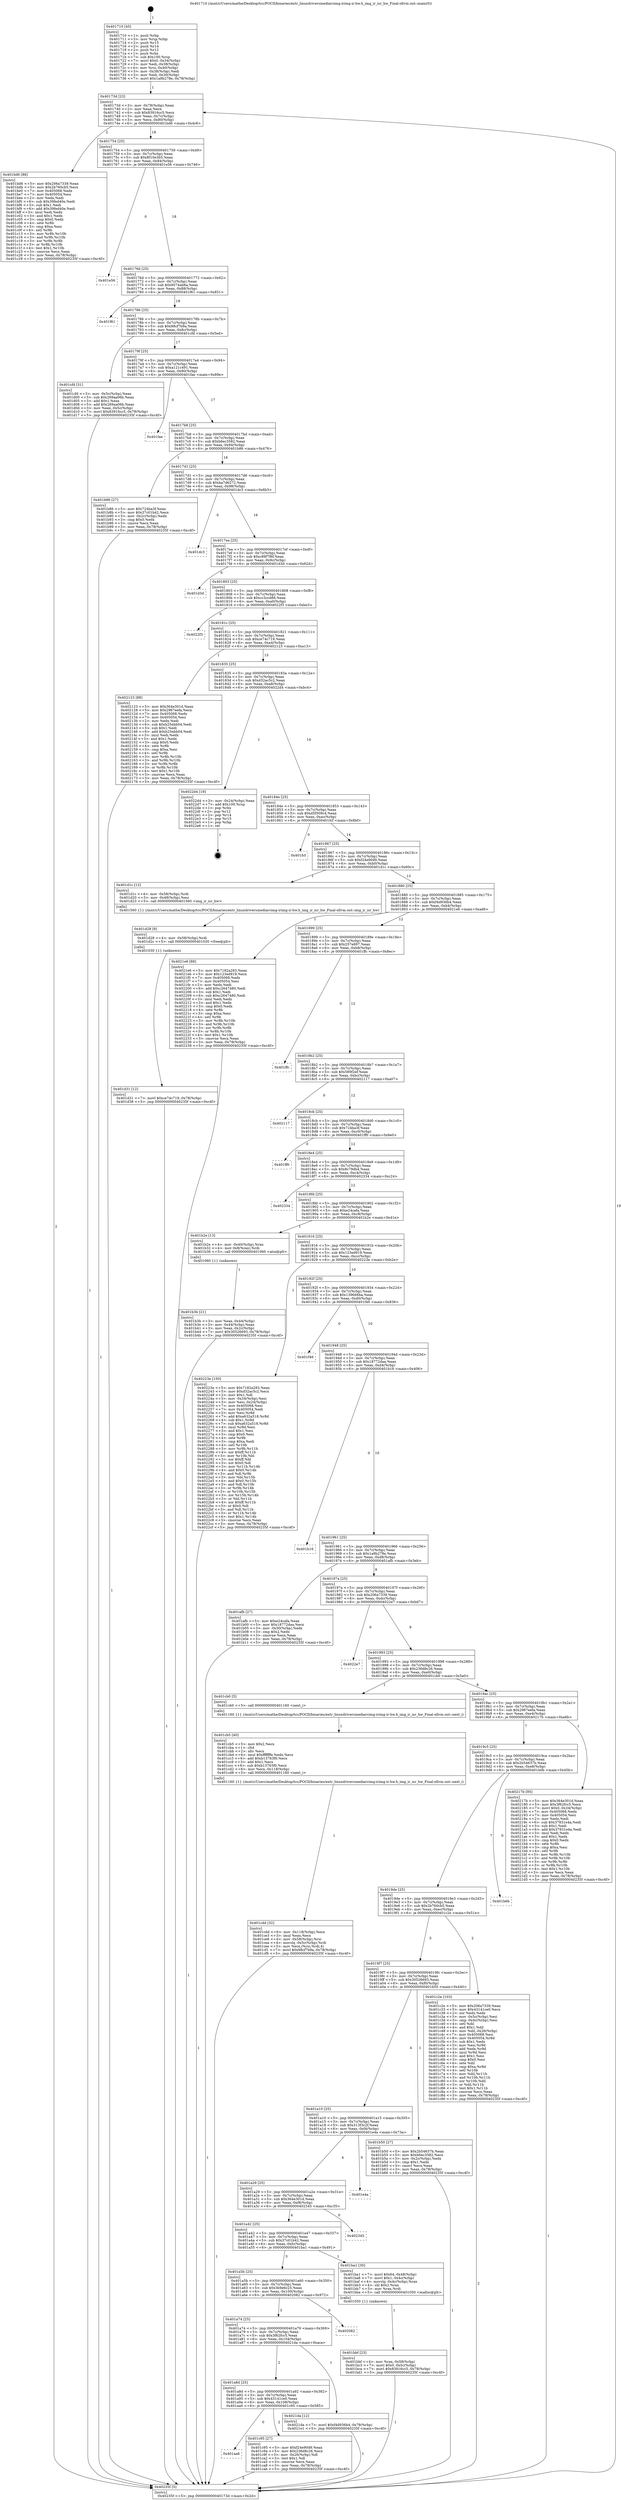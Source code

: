 digraph "0x401710" {
  label = "0x401710 (/mnt/c/Users/mathe/Desktop/tcc/POCII/binaries/extr_linuxdriversmediarcimg-irimg-ir-hw.h_img_ir_isr_hw_Final-ollvm.out::main(0))"
  labelloc = "t"
  node[shape=record]

  Entry [label="",width=0.3,height=0.3,shape=circle,fillcolor=black,style=filled]
  "0x40173d" [label="{
     0x40173d [23]\l
     | [instrs]\l
     &nbsp;&nbsp;0x40173d \<+3\>: mov -0x78(%rbp),%eax\l
     &nbsp;&nbsp;0x401740 \<+2\>: mov %eax,%ecx\l
     &nbsp;&nbsp;0x401742 \<+6\>: sub $0x83916cc5,%ecx\l
     &nbsp;&nbsp;0x401748 \<+3\>: mov %eax,-0x7c(%rbp)\l
     &nbsp;&nbsp;0x40174b \<+3\>: mov %ecx,-0x80(%rbp)\l
     &nbsp;&nbsp;0x40174e \<+6\>: je 0000000000401bd6 \<main+0x4c6\>\l
  }"]
  "0x401bd6" [label="{
     0x401bd6 [88]\l
     | [instrs]\l
     &nbsp;&nbsp;0x401bd6 \<+5\>: mov $0x206a7339,%eax\l
     &nbsp;&nbsp;0x401bdb \<+5\>: mov $0x2b760cb5,%ecx\l
     &nbsp;&nbsp;0x401be0 \<+7\>: mov 0x405068,%edx\l
     &nbsp;&nbsp;0x401be7 \<+7\>: mov 0x405054,%esi\l
     &nbsp;&nbsp;0x401bee \<+2\>: mov %edx,%edi\l
     &nbsp;&nbsp;0x401bf0 \<+6\>: sub $0x39fed40e,%edi\l
     &nbsp;&nbsp;0x401bf6 \<+3\>: sub $0x1,%edi\l
     &nbsp;&nbsp;0x401bf9 \<+6\>: add $0x39fed40e,%edi\l
     &nbsp;&nbsp;0x401bff \<+3\>: imul %edi,%edx\l
     &nbsp;&nbsp;0x401c02 \<+3\>: and $0x1,%edx\l
     &nbsp;&nbsp;0x401c05 \<+3\>: cmp $0x0,%edx\l
     &nbsp;&nbsp;0x401c08 \<+4\>: sete %r8b\l
     &nbsp;&nbsp;0x401c0c \<+3\>: cmp $0xa,%esi\l
     &nbsp;&nbsp;0x401c0f \<+4\>: setl %r9b\l
     &nbsp;&nbsp;0x401c13 \<+3\>: mov %r8b,%r10b\l
     &nbsp;&nbsp;0x401c16 \<+3\>: and %r9b,%r10b\l
     &nbsp;&nbsp;0x401c19 \<+3\>: xor %r9b,%r8b\l
     &nbsp;&nbsp;0x401c1c \<+3\>: or %r8b,%r10b\l
     &nbsp;&nbsp;0x401c1f \<+4\>: test $0x1,%r10b\l
     &nbsp;&nbsp;0x401c23 \<+3\>: cmovne %ecx,%eax\l
     &nbsp;&nbsp;0x401c26 \<+3\>: mov %eax,-0x78(%rbp)\l
     &nbsp;&nbsp;0x401c29 \<+5\>: jmp 000000000040235f \<main+0xc4f\>\l
  }"]
  "0x401754" [label="{
     0x401754 [25]\l
     | [instrs]\l
     &nbsp;&nbsp;0x401754 \<+5\>: jmp 0000000000401759 \<main+0x49\>\l
     &nbsp;&nbsp;0x401759 \<+3\>: mov -0x7c(%rbp),%eax\l
     &nbsp;&nbsp;0x40175c \<+5\>: sub $0x8f10e3b5,%eax\l
     &nbsp;&nbsp;0x401761 \<+6\>: mov %eax,-0x84(%rbp)\l
     &nbsp;&nbsp;0x401767 \<+6\>: je 0000000000401e56 \<main+0x746\>\l
  }"]
  Exit [label="",width=0.3,height=0.3,shape=circle,fillcolor=black,style=filled,peripheries=2]
  "0x401e56" [label="{
     0x401e56\l
  }", style=dashed]
  "0x40176d" [label="{
     0x40176d [25]\l
     | [instrs]\l
     &nbsp;&nbsp;0x40176d \<+5\>: jmp 0000000000401772 \<main+0x62\>\l
     &nbsp;&nbsp;0x401772 \<+3\>: mov -0x7c(%rbp),%eax\l
     &nbsp;&nbsp;0x401775 \<+5\>: sub $0x9574ab6a,%eax\l
     &nbsp;&nbsp;0x40177a \<+6\>: mov %eax,-0x88(%rbp)\l
     &nbsp;&nbsp;0x401780 \<+6\>: je 0000000000401f61 \<main+0x851\>\l
  }"]
  "0x401d31" [label="{
     0x401d31 [12]\l
     | [instrs]\l
     &nbsp;&nbsp;0x401d31 \<+7\>: movl $0xce74c719,-0x78(%rbp)\l
     &nbsp;&nbsp;0x401d38 \<+5\>: jmp 000000000040235f \<main+0xc4f\>\l
  }"]
  "0x401f61" [label="{
     0x401f61\l
  }", style=dashed]
  "0x401786" [label="{
     0x401786 [25]\l
     | [instrs]\l
     &nbsp;&nbsp;0x401786 \<+5\>: jmp 000000000040178b \<main+0x7b\>\l
     &nbsp;&nbsp;0x40178b \<+3\>: mov -0x7c(%rbp),%eax\l
     &nbsp;&nbsp;0x40178e \<+5\>: sub $0x98cf7b9a,%eax\l
     &nbsp;&nbsp;0x401793 \<+6\>: mov %eax,-0x8c(%rbp)\l
     &nbsp;&nbsp;0x401799 \<+6\>: je 0000000000401cfd \<main+0x5ed\>\l
  }"]
  "0x401d28" [label="{
     0x401d28 [9]\l
     | [instrs]\l
     &nbsp;&nbsp;0x401d28 \<+4\>: mov -0x58(%rbp),%rdi\l
     &nbsp;&nbsp;0x401d2c \<+5\>: call 0000000000401030 \<free@plt\>\l
     | [calls]\l
     &nbsp;&nbsp;0x401030 \{1\} (unknown)\l
  }"]
  "0x401cfd" [label="{
     0x401cfd [31]\l
     | [instrs]\l
     &nbsp;&nbsp;0x401cfd \<+3\>: mov -0x5c(%rbp),%eax\l
     &nbsp;&nbsp;0x401d00 \<+5\>: sub $0x269aa06b,%eax\l
     &nbsp;&nbsp;0x401d05 \<+3\>: add $0x1,%eax\l
     &nbsp;&nbsp;0x401d08 \<+5\>: add $0x269aa06b,%eax\l
     &nbsp;&nbsp;0x401d0d \<+3\>: mov %eax,-0x5c(%rbp)\l
     &nbsp;&nbsp;0x401d10 \<+7\>: movl $0x83916cc5,-0x78(%rbp)\l
     &nbsp;&nbsp;0x401d17 \<+5\>: jmp 000000000040235f \<main+0xc4f\>\l
  }"]
  "0x40179f" [label="{
     0x40179f [25]\l
     | [instrs]\l
     &nbsp;&nbsp;0x40179f \<+5\>: jmp 00000000004017a4 \<main+0x94\>\l
     &nbsp;&nbsp;0x4017a4 \<+3\>: mov -0x7c(%rbp),%eax\l
     &nbsp;&nbsp;0x4017a7 \<+5\>: sub $0xa121c491,%eax\l
     &nbsp;&nbsp;0x4017ac \<+6\>: mov %eax,-0x90(%rbp)\l
     &nbsp;&nbsp;0x4017b2 \<+6\>: je 0000000000401fae \<main+0x89e\>\l
  }"]
  "0x401cdd" [label="{
     0x401cdd [32]\l
     | [instrs]\l
     &nbsp;&nbsp;0x401cdd \<+6\>: mov -0x118(%rbp),%ecx\l
     &nbsp;&nbsp;0x401ce3 \<+3\>: imul %eax,%ecx\l
     &nbsp;&nbsp;0x401ce6 \<+4\>: mov -0x58(%rbp),%rsi\l
     &nbsp;&nbsp;0x401cea \<+4\>: movslq -0x5c(%rbp),%rdi\l
     &nbsp;&nbsp;0x401cee \<+3\>: mov %ecx,(%rsi,%rdi,4)\l
     &nbsp;&nbsp;0x401cf1 \<+7\>: movl $0x98cf7b9a,-0x78(%rbp)\l
     &nbsp;&nbsp;0x401cf8 \<+5\>: jmp 000000000040235f \<main+0xc4f\>\l
  }"]
  "0x401fae" [label="{
     0x401fae\l
  }", style=dashed]
  "0x4017b8" [label="{
     0x4017b8 [25]\l
     | [instrs]\l
     &nbsp;&nbsp;0x4017b8 \<+5\>: jmp 00000000004017bd \<main+0xad\>\l
     &nbsp;&nbsp;0x4017bd \<+3\>: mov -0x7c(%rbp),%eax\l
     &nbsp;&nbsp;0x4017c0 \<+5\>: sub $0xb6ec3582,%eax\l
     &nbsp;&nbsp;0x4017c5 \<+6\>: mov %eax,-0x94(%rbp)\l
     &nbsp;&nbsp;0x4017cb \<+6\>: je 0000000000401b86 \<main+0x476\>\l
  }"]
  "0x401cb5" [label="{
     0x401cb5 [40]\l
     | [instrs]\l
     &nbsp;&nbsp;0x401cb5 \<+5\>: mov $0x2,%ecx\l
     &nbsp;&nbsp;0x401cba \<+1\>: cltd\l
     &nbsp;&nbsp;0x401cbb \<+2\>: idiv %ecx\l
     &nbsp;&nbsp;0x401cbd \<+6\>: imul $0xfffffffe,%edx,%ecx\l
     &nbsp;&nbsp;0x401cc3 \<+6\>: add $0xb13763f0,%ecx\l
     &nbsp;&nbsp;0x401cc9 \<+3\>: add $0x1,%ecx\l
     &nbsp;&nbsp;0x401ccc \<+6\>: sub $0xb13763f0,%ecx\l
     &nbsp;&nbsp;0x401cd2 \<+6\>: mov %ecx,-0x118(%rbp)\l
     &nbsp;&nbsp;0x401cd8 \<+5\>: call 0000000000401160 \<next_i\>\l
     | [calls]\l
     &nbsp;&nbsp;0x401160 \{1\} (/mnt/c/Users/mathe/Desktop/tcc/POCII/binaries/extr_linuxdriversmediarcimg-irimg-ir-hw.h_img_ir_isr_hw_Final-ollvm.out::next_i)\l
  }"]
  "0x401b86" [label="{
     0x401b86 [27]\l
     | [instrs]\l
     &nbsp;&nbsp;0x401b86 \<+5\>: mov $0x724ba3f,%eax\l
     &nbsp;&nbsp;0x401b8b \<+5\>: mov $0x37c01b42,%ecx\l
     &nbsp;&nbsp;0x401b90 \<+3\>: mov -0x2c(%rbp),%edx\l
     &nbsp;&nbsp;0x401b93 \<+3\>: cmp $0x0,%edx\l
     &nbsp;&nbsp;0x401b96 \<+3\>: cmove %ecx,%eax\l
     &nbsp;&nbsp;0x401b99 \<+3\>: mov %eax,-0x78(%rbp)\l
     &nbsp;&nbsp;0x401b9c \<+5\>: jmp 000000000040235f \<main+0xc4f\>\l
  }"]
  "0x4017d1" [label="{
     0x4017d1 [25]\l
     | [instrs]\l
     &nbsp;&nbsp;0x4017d1 \<+5\>: jmp 00000000004017d6 \<main+0xc6\>\l
     &nbsp;&nbsp;0x4017d6 \<+3\>: mov -0x7c(%rbp),%eax\l
     &nbsp;&nbsp;0x4017d9 \<+5\>: sub $0xba7d6272,%eax\l
     &nbsp;&nbsp;0x4017de \<+6\>: mov %eax,-0x98(%rbp)\l
     &nbsp;&nbsp;0x4017e4 \<+6\>: je 0000000000401dc3 \<main+0x6b3\>\l
  }"]
  "0x401aa6" [label="{
     0x401aa6\l
  }", style=dashed]
  "0x401dc3" [label="{
     0x401dc3\l
  }", style=dashed]
  "0x4017ea" [label="{
     0x4017ea [25]\l
     | [instrs]\l
     &nbsp;&nbsp;0x4017ea \<+5\>: jmp 00000000004017ef \<main+0xdf\>\l
     &nbsp;&nbsp;0x4017ef \<+3\>: mov -0x7c(%rbp),%eax\l
     &nbsp;&nbsp;0x4017f2 \<+5\>: sub $0xc89f7f6f,%eax\l
     &nbsp;&nbsp;0x4017f7 \<+6\>: mov %eax,-0x9c(%rbp)\l
     &nbsp;&nbsp;0x4017fd \<+6\>: je 0000000000401d3d \<main+0x62d\>\l
  }"]
  "0x401c95" [label="{
     0x401c95 [27]\l
     | [instrs]\l
     &nbsp;&nbsp;0x401c95 \<+5\>: mov $0xf24e90d9,%eax\l
     &nbsp;&nbsp;0x401c9a \<+5\>: mov $0x236d8c26,%ecx\l
     &nbsp;&nbsp;0x401c9f \<+3\>: mov -0x26(%rbp),%dl\l
     &nbsp;&nbsp;0x401ca2 \<+3\>: test $0x1,%dl\l
     &nbsp;&nbsp;0x401ca5 \<+3\>: cmovne %ecx,%eax\l
     &nbsp;&nbsp;0x401ca8 \<+3\>: mov %eax,-0x78(%rbp)\l
     &nbsp;&nbsp;0x401cab \<+5\>: jmp 000000000040235f \<main+0xc4f\>\l
  }"]
  "0x401d3d" [label="{
     0x401d3d\l
  }", style=dashed]
  "0x401803" [label="{
     0x401803 [25]\l
     | [instrs]\l
     &nbsp;&nbsp;0x401803 \<+5\>: jmp 0000000000401808 \<main+0xf8\>\l
     &nbsp;&nbsp;0x401808 \<+3\>: mov -0x7c(%rbp),%eax\l
     &nbsp;&nbsp;0x40180b \<+5\>: sub $0xcc3ccd88,%eax\l
     &nbsp;&nbsp;0x401810 \<+6\>: mov %eax,-0xa0(%rbp)\l
     &nbsp;&nbsp;0x401816 \<+6\>: je 00000000004022f3 \<main+0xbe3\>\l
  }"]
  "0x401a8d" [label="{
     0x401a8d [25]\l
     | [instrs]\l
     &nbsp;&nbsp;0x401a8d \<+5\>: jmp 0000000000401a92 \<main+0x382\>\l
     &nbsp;&nbsp;0x401a92 \<+3\>: mov -0x7c(%rbp),%eax\l
     &nbsp;&nbsp;0x401a95 \<+5\>: sub $0x43141ce0,%eax\l
     &nbsp;&nbsp;0x401a9a \<+6\>: mov %eax,-0x108(%rbp)\l
     &nbsp;&nbsp;0x401aa0 \<+6\>: je 0000000000401c95 \<main+0x585\>\l
  }"]
  "0x4022f3" [label="{
     0x4022f3\l
  }", style=dashed]
  "0x40181c" [label="{
     0x40181c [25]\l
     | [instrs]\l
     &nbsp;&nbsp;0x40181c \<+5\>: jmp 0000000000401821 \<main+0x111\>\l
     &nbsp;&nbsp;0x401821 \<+3\>: mov -0x7c(%rbp),%eax\l
     &nbsp;&nbsp;0x401824 \<+5\>: sub $0xce74c719,%eax\l
     &nbsp;&nbsp;0x401829 \<+6\>: mov %eax,-0xa4(%rbp)\l
     &nbsp;&nbsp;0x40182f \<+6\>: je 0000000000402123 \<main+0xa13\>\l
  }"]
  "0x4021da" [label="{
     0x4021da [12]\l
     | [instrs]\l
     &nbsp;&nbsp;0x4021da \<+7\>: movl $0xf4d936b4,-0x78(%rbp)\l
     &nbsp;&nbsp;0x4021e1 \<+5\>: jmp 000000000040235f \<main+0xc4f\>\l
  }"]
  "0x402123" [label="{
     0x402123 [88]\l
     | [instrs]\l
     &nbsp;&nbsp;0x402123 \<+5\>: mov $0x364e301d,%eax\l
     &nbsp;&nbsp;0x402128 \<+5\>: mov $0x2967eefa,%ecx\l
     &nbsp;&nbsp;0x40212d \<+7\>: mov 0x405068,%edx\l
     &nbsp;&nbsp;0x402134 \<+7\>: mov 0x405054,%esi\l
     &nbsp;&nbsp;0x40213b \<+2\>: mov %edx,%edi\l
     &nbsp;&nbsp;0x40213d \<+6\>: sub $0xb25ebb04,%edi\l
     &nbsp;&nbsp;0x402143 \<+3\>: sub $0x1,%edi\l
     &nbsp;&nbsp;0x402146 \<+6\>: add $0xb25ebb04,%edi\l
     &nbsp;&nbsp;0x40214c \<+3\>: imul %edi,%edx\l
     &nbsp;&nbsp;0x40214f \<+3\>: and $0x1,%edx\l
     &nbsp;&nbsp;0x402152 \<+3\>: cmp $0x0,%edx\l
     &nbsp;&nbsp;0x402155 \<+4\>: sete %r8b\l
     &nbsp;&nbsp;0x402159 \<+3\>: cmp $0xa,%esi\l
     &nbsp;&nbsp;0x40215c \<+4\>: setl %r9b\l
     &nbsp;&nbsp;0x402160 \<+3\>: mov %r8b,%r10b\l
     &nbsp;&nbsp;0x402163 \<+3\>: and %r9b,%r10b\l
     &nbsp;&nbsp;0x402166 \<+3\>: xor %r9b,%r8b\l
     &nbsp;&nbsp;0x402169 \<+3\>: or %r8b,%r10b\l
     &nbsp;&nbsp;0x40216c \<+4\>: test $0x1,%r10b\l
     &nbsp;&nbsp;0x402170 \<+3\>: cmovne %ecx,%eax\l
     &nbsp;&nbsp;0x402173 \<+3\>: mov %eax,-0x78(%rbp)\l
     &nbsp;&nbsp;0x402176 \<+5\>: jmp 000000000040235f \<main+0xc4f\>\l
  }"]
  "0x401835" [label="{
     0x401835 [25]\l
     | [instrs]\l
     &nbsp;&nbsp;0x401835 \<+5\>: jmp 000000000040183a \<main+0x12a\>\l
     &nbsp;&nbsp;0x40183a \<+3\>: mov -0x7c(%rbp),%eax\l
     &nbsp;&nbsp;0x40183d \<+5\>: sub $0xd32ac5c2,%eax\l
     &nbsp;&nbsp;0x401842 \<+6\>: mov %eax,-0xa8(%rbp)\l
     &nbsp;&nbsp;0x401848 \<+6\>: je 00000000004022d4 \<main+0xbc4\>\l
  }"]
  "0x401a74" [label="{
     0x401a74 [25]\l
     | [instrs]\l
     &nbsp;&nbsp;0x401a74 \<+5\>: jmp 0000000000401a79 \<main+0x369\>\l
     &nbsp;&nbsp;0x401a79 \<+3\>: mov -0x7c(%rbp),%eax\l
     &nbsp;&nbsp;0x401a7c \<+5\>: sub $0x3f62fcc5,%eax\l
     &nbsp;&nbsp;0x401a81 \<+6\>: mov %eax,-0x104(%rbp)\l
     &nbsp;&nbsp;0x401a87 \<+6\>: je 00000000004021da \<main+0xaca\>\l
  }"]
  "0x4022d4" [label="{
     0x4022d4 [19]\l
     | [instrs]\l
     &nbsp;&nbsp;0x4022d4 \<+3\>: mov -0x24(%rbp),%eax\l
     &nbsp;&nbsp;0x4022d7 \<+7\>: add $0x100,%rsp\l
     &nbsp;&nbsp;0x4022de \<+1\>: pop %rbx\l
     &nbsp;&nbsp;0x4022df \<+2\>: pop %r12\l
     &nbsp;&nbsp;0x4022e1 \<+2\>: pop %r14\l
     &nbsp;&nbsp;0x4022e3 \<+2\>: pop %r15\l
     &nbsp;&nbsp;0x4022e5 \<+1\>: pop %rbp\l
     &nbsp;&nbsp;0x4022e6 \<+1\>: ret\l
  }"]
  "0x40184e" [label="{
     0x40184e [25]\l
     | [instrs]\l
     &nbsp;&nbsp;0x40184e \<+5\>: jmp 0000000000401853 \<main+0x143\>\l
     &nbsp;&nbsp;0x401853 \<+3\>: mov -0x7c(%rbp),%eax\l
     &nbsp;&nbsp;0x401856 \<+5\>: sub $0xd5f309c4,%eax\l
     &nbsp;&nbsp;0x40185b \<+6\>: mov %eax,-0xac(%rbp)\l
     &nbsp;&nbsp;0x401861 \<+6\>: je 0000000000401fcf \<main+0x8bf\>\l
  }"]
  "0x402082" [label="{
     0x402082\l
  }", style=dashed]
  "0x401fcf" [label="{
     0x401fcf\l
  }", style=dashed]
  "0x401867" [label="{
     0x401867 [25]\l
     | [instrs]\l
     &nbsp;&nbsp;0x401867 \<+5\>: jmp 000000000040186c \<main+0x15c\>\l
     &nbsp;&nbsp;0x40186c \<+3\>: mov -0x7c(%rbp),%eax\l
     &nbsp;&nbsp;0x40186f \<+5\>: sub $0xf24e90d9,%eax\l
     &nbsp;&nbsp;0x401874 \<+6\>: mov %eax,-0xb0(%rbp)\l
     &nbsp;&nbsp;0x40187a \<+6\>: je 0000000000401d1c \<main+0x60c\>\l
  }"]
  "0x401bbf" [label="{
     0x401bbf [23]\l
     | [instrs]\l
     &nbsp;&nbsp;0x401bbf \<+4\>: mov %rax,-0x58(%rbp)\l
     &nbsp;&nbsp;0x401bc3 \<+7\>: movl $0x0,-0x5c(%rbp)\l
     &nbsp;&nbsp;0x401bca \<+7\>: movl $0x83916cc5,-0x78(%rbp)\l
     &nbsp;&nbsp;0x401bd1 \<+5\>: jmp 000000000040235f \<main+0xc4f\>\l
  }"]
  "0x401d1c" [label="{
     0x401d1c [12]\l
     | [instrs]\l
     &nbsp;&nbsp;0x401d1c \<+4\>: mov -0x58(%rbp),%rdi\l
     &nbsp;&nbsp;0x401d20 \<+3\>: mov -0x48(%rbp),%esi\l
     &nbsp;&nbsp;0x401d23 \<+5\>: call 0000000000401560 \<img_ir_isr_hw\>\l
     | [calls]\l
     &nbsp;&nbsp;0x401560 \{1\} (/mnt/c/Users/mathe/Desktop/tcc/POCII/binaries/extr_linuxdriversmediarcimg-irimg-ir-hw.h_img_ir_isr_hw_Final-ollvm.out::img_ir_isr_hw)\l
  }"]
  "0x401880" [label="{
     0x401880 [25]\l
     | [instrs]\l
     &nbsp;&nbsp;0x401880 \<+5\>: jmp 0000000000401885 \<main+0x175\>\l
     &nbsp;&nbsp;0x401885 \<+3\>: mov -0x7c(%rbp),%eax\l
     &nbsp;&nbsp;0x401888 \<+5\>: sub $0xf4d936b4,%eax\l
     &nbsp;&nbsp;0x40188d \<+6\>: mov %eax,-0xb4(%rbp)\l
     &nbsp;&nbsp;0x401893 \<+6\>: je 00000000004021e6 \<main+0xad6\>\l
  }"]
  "0x401a5b" [label="{
     0x401a5b [25]\l
     | [instrs]\l
     &nbsp;&nbsp;0x401a5b \<+5\>: jmp 0000000000401a60 \<main+0x350\>\l
     &nbsp;&nbsp;0x401a60 \<+3\>: mov -0x7c(%rbp),%eax\l
     &nbsp;&nbsp;0x401a63 \<+5\>: sub $0x3b9e6c25,%eax\l
     &nbsp;&nbsp;0x401a68 \<+6\>: mov %eax,-0x100(%rbp)\l
     &nbsp;&nbsp;0x401a6e \<+6\>: je 0000000000402082 \<main+0x972\>\l
  }"]
  "0x4021e6" [label="{
     0x4021e6 [88]\l
     | [instrs]\l
     &nbsp;&nbsp;0x4021e6 \<+5\>: mov $0x7182a283,%eax\l
     &nbsp;&nbsp;0x4021eb \<+5\>: mov $0x123ed919,%ecx\l
     &nbsp;&nbsp;0x4021f0 \<+7\>: mov 0x405068,%edx\l
     &nbsp;&nbsp;0x4021f7 \<+7\>: mov 0x405054,%esi\l
     &nbsp;&nbsp;0x4021fe \<+2\>: mov %edx,%edi\l
     &nbsp;&nbsp;0x402200 \<+6\>: add $0xc2647480,%edi\l
     &nbsp;&nbsp;0x402206 \<+3\>: sub $0x1,%edi\l
     &nbsp;&nbsp;0x402209 \<+6\>: sub $0xc2647480,%edi\l
     &nbsp;&nbsp;0x40220f \<+3\>: imul %edi,%edx\l
     &nbsp;&nbsp;0x402212 \<+3\>: and $0x1,%edx\l
     &nbsp;&nbsp;0x402215 \<+3\>: cmp $0x0,%edx\l
     &nbsp;&nbsp;0x402218 \<+4\>: sete %r8b\l
     &nbsp;&nbsp;0x40221c \<+3\>: cmp $0xa,%esi\l
     &nbsp;&nbsp;0x40221f \<+4\>: setl %r9b\l
     &nbsp;&nbsp;0x402223 \<+3\>: mov %r8b,%r10b\l
     &nbsp;&nbsp;0x402226 \<+3\>: and %r9b,%r10b\l
     &nbsp;&nbsp;0x402229 \<+3\>: xor %r9b,%r8b\l
     &nbsp;&nbsp;0x40222c \<+3\>: or %r8b,%r10b\l
     &nbsp;&nbsp;0x40222f \<+4\>: test $0x1,%r10b\l
     &nbsp;&nbsp;0x402233 \<+3\>: cmovne %ecx,%eax\l
     &nbsp;&nbsp;0x402236 \<+3\>: mov %eax,-0x78(%rbp)\l
     &nbsp;&nbsp;0x402239 \<+5\>: jmp 000000000040235f \<main+0xc4f\>\l
  }"]
  "0x401899" [label="{
     0x401899 [25]\l
     | [instrs]\l
     &nbsp;&nbsp;0x401899 \<+5\>: jmp 000000000040189e \<main+0x18e\>\l
     &nbsp;&nbsp;0x40189e \<+3\>: mov -0x7c(%rbp),%eax\l
     &nbsp;&nbsp;0x4018a1 \<+5\>: sub $0x257e897,%eax\l
     &nbsp;&nbsp;0x4018a6 \<+6\>: mov %eax,-0xb8(%rbp)\l
     &nbsp;&nbsp;0x4018ac \<+6\>: je 0000000000401ffc \<main+0x8ec\>\l
  }"]
  "0x401ba1" [label="{
     0x401ba1 [30]\l
     | [instrs]\l
     &nbsp;&nbsp;0x401ba1 \<+7\>: movl $0x64,-0x48(%rbp)\l
     &nbsp;&nbsp;0x401ba8 \<+7\>: movl $0x1,-0x4c(%rbp)\l
     &nbsp;&nbsp;0x401baf \<+4\>: movslq -0x4c(%rbp),%rax\l
     &nbsp;&nbsp;0x401bb3 \<+4\>: shl $0x2,%rax\l
     &nbsp;&nbsp;0x401bb7 \<+3\>: mov %rax,%rdi\l
     &nbsp;&nbsp;0x401bba \<+5\>: call 0000000000401050 \<malloc@plt\>\l
     | [calls]\l
     &nbsp;&nbsp;0x401050 \{1\} (unknown)\l
  }"]
  "0x401ffc" [label="{
     0x401ffc\l
  }", style=dashed]
  "0x4018b2" [label="{
     0x4018b2 [25]\l
     | [instrs]\l
     &nbsp;&nbsp;0x4018b2 \<+5\>: jmp 00000000004018b7 \<main+0x1a7\>\l
     &nbsp;&nbsp;0x4018b7 \<+3\>: mov -0x7c(%rbp),%eax\l
     &nbsp;&nbsp;0x4018ba \<+5\>: sub $0x589f2ef,%eax\l
     &nbsp;&nbsp;0x4018bf \<+6\>: mov %eax,-0xbc(%rbp)\l
     &nbsp;&nbsp;0x4018c5 \<+6\>: je 0000000000402117 \<main+0xa07\>\l
  }"]
  "0x401a42" [label="{
     0x401a42 [25]\l
     | [instrs]\l
     &nbsp;&nbsp;0x401a42 \<+5\>: jmp 0000000000401a47 \<main+0x337\>\l
     &nbsp;&nbsp;0x401a47 \<+3\>: mov -0x7c(%rbp),%eax\l
     &nbsp;&nbsp;0x401a4a \<+5\>: sub $0x37c01b42,%eax\l
     &nbsp;&nbsp;0x401a4f \<+6\>: mov %eax,-0xfc(%rbp)\l
     &nbsp;&nbsp;0x401a55 \<+6\>: je 0000000000401ba1 \<main+0x491\>\l
  }"]
  "0x402117" [label="{
     0x402117\l
  }", style=dashed]
  "0x4018cb" [label="{
     0x4018cb [25]\l
     | [instrs]\l
     &nbsp;&nbsp;0x4018cb \<+5\>: jmp 00000000004018d0 \<main+0x1c0\>\l
     &nbsp;&nbsp;0x4018d0 \<+3\>: mov -0x7c(%rbp),%eax\l
     &nbsp;&nbsp;0x4018d3 \<+5\>: sub $0x724ba3f,%eax\l
     &nbsp;&nbsp;0x4018d8 \<+6\>: mov %eax,-0xc0(%rbp)\l
     &nbsp;&nbsp;0x4018de \<+6\>: je 0000000000401ff0 \<main+0x8e0\>\l
  }"]
  "0x402345" [label="{
     0x402345\l
  }", style=dashed]
  "0x401ff0" [label="{
     0x401ff0\l
  }", style=dashed]
  "0x4018e4" [label="{
     0x4018e4 [25]\l
     | [instrs]\l
     &nbsp;&nbsp;0x4018e4 \<+5\>: jmp 00000000004018e9 \<main+0x1d9\>\l
     &nbsp;&nbsp;0x4018e9 \<+3\>: mov -0x7c(%rbp),%eax\l
     &nbsp;&nbsp;0x4018ec \<+5\>: sub $0x8c79db4,%eax\l
     &nbsp;&nbsp;0x4018f1 \<+6\>: mov %eax,-0xc4(%rbp)\l
     &nbsp;&nbsp;0x4018f7 \<+6\>: je 0000000000402334 \<main+0xc24\>\l
  }"]
  "0x401a29" [label="{
     0x401a29 [25]\l
     | [instrs]\l
     &nbsp;&nbsp;0x401a29 \<+5\>: jmp 0000000000401a2e \<main+0x31e\>\l
     &nbsp;&nbsp;0x401a2e \<+3\>: mov -0x7c(%rbp),%eax\l
     &nbsp;&nbsp;0x401a31 \<+5\>: sub $0x364e301d,%eax\l
     &nbsp;&nbsp;0x401a36 \<+6\>: mov %eax,-0xf8(%rbp)\l
     &nbsp;&nbsp;0x401a3c \<+6\>: je 0000000000402345 \<main+0xc35\>\l
  }"]
  "0x402334" [label="{
     0x402334\l
  }", style=dashed]
  "0x4018fd" [label="{
     0x4018fd [25]\l
     | [instrs]\l
     &nbsp;&nbsp;0x4018fd \<+5\>: jmp 0000000000401902 \<main+0x1f2\>\l
     &nbsp;&nbsp;0x401902 \<+3\>: mov -0x7c(%rbp),%eax\l
     &nbsp;&nbsp;0x401905 \<+5\>: sub $0xe24cafa,%eax\l
     &nbsp;&nbsp;0x40190a \<+6\>: mov %eax,-0xc8(%rbp)\l
     &nbsp;&nbsp;0x401910 \<+6\>: je 0000000000401b2e \<main+0x41e\>\l
  }"]
  "0x401e4a" [label="{
     0x401e4a\l
  }", style=dashed]
  "0x401b2e" [label="{
     0x401b2e [13]\l
     | [instrs]\l
     &nbsp;&nbsp;0x401b2e \<+4\>: mov -0x40(%rbp),%rax\l
     &nbsp;&nbsp;0x401b32 \<+4\>: mov 0x8(%rax),%rdi\l
     &nbsp;&nbsp;0x401b36 \<+5\>: call 0000000000401060 \<atoi@plt\>\l
     | [calls]\l
     &nbsp;&nbsp;0x401060 \{1\} (unknown)\l
  }"]
  "0x401916" [label="{
     0x401916 [25]\l
     | [instrs]\l
     &nbsp;&nbsp;0x401916 \<+5\>: jmp 000000000040191b \<main+0x20b\>\l
     &nbsp;&nbsp;0x40191b \<+3\>: mov -0x7c(%rbp),%eax\l
     &nbsp;&nbsp;0x40191e \<+5\>: sub $0x123ed919,%eax\l
     &nbsp;&nbsp;0x401923 \<+6\>: mov %eax,-0xcc(%rbp)\l
     &nbsp;&nbsp;0x401929 \<+6\>: je 000000000040223e \<main+0xb2e\>\l
  }"]
  "0x401a10" [label="{
     0x401a10 [25]\l
     | [instrs]\l
     &nbsp;&nbsp;0x401a10 \<+5\>: jmp 0000000000401a15 \<main+0x305\>\l
     &nbsp;&nbsp;0x401a15 \<+3\>: mov -0x7c(%rbp),%eax\l
     &nbsp;&nbsp;0x401a18 \<+5\>: sub $0x313f3c2f,%eax\l
     &nbsp;&nbsp;0x401a1d \<+6\>: mov %eax,-0xf4(%rbp)\l
     &nbsp;&nbsp;0x401a23 \<+6\>: je 0000000000401e4a \<main+0x73a\>\l
  }"]
  "0x40223e" [label="{
     0x40223e [150]\l
     | [instrs]\l
     &nbsp;&nbsp;0x40223e \<+5\>: mov $0x7182a283,%eax\l
     &nbsp;&nbsp;0x402243 \<+5\>: mov $0xd32ac5c2,%ecx\l
     &nbsp;&nbsp;0x402248 \<+2\>: mov $0x1,%dl\l
     &nbsp;&nbsp;0x40224a \<+3\>: mov -0x34(%rbp),%esi\l
     &nbsp;&nbsp;0x40224d \<+3\>: mov %esi,-0x24(%rbp)\l
     &nbsp;&nbsp;0x402250 \<+7\>: mov 0x405068,%esi\l
     &nbsp;&nbsp;0x402257 \<+7\>: mov 0x405054,%edi\l
     &nbsp;&nbsp;0x40225e \<+3\>: mov %esi,%r8d\l
     &nbsp;&nbsp;0x402261 \<+7\>: add $0xa632a518,%r8d\l
     &nbsp;&nbsp;0x402268 \<+4\>: sub $0x1,%r8d\l
     &nbsp;&nbsp;0x40226c \<+7\>: sub $0xa632a518,%r8d\l
     &nbsp;&nbsp;0x402273 \<+4\>: imul %r8d,%esi\l
     &nbsp;&nbsp;0x402277 \<+3\>: and $0x1,%esi\l
     &nbsp;&nbsp;0x40227a \<+3\>: cmp $0x0,%esi\l
     &nbsp;&nbsp;0x40227d \<+4\>: sete %r9b\l
     &nbsp;&nbsp;0x402281 \<+3\>: cmp $0xa,%edi\l
     &nbsp;&nbsp;0x402284 \<+4\>: setl %r10b\l
     &nbsp;&nbsp;0x402288 \<+3\>: mov %r9b,%r11b\l
     &nbsp;&nbsp;0x40228b \<+4\>: xor $0xff,%r11b\l
     &nbsp;&nbsp;0x40228f \<+3\>: mov %r10b,%bl\l
     &nbsp;&nbsp;0x402292 \<+3\>: xor $0xff,%bl\l
     &nbsp;&nbsp;0x402295 \<+3\>: xor $0x0,%dl\l
     &nbsp;&nbsp;0x402298 \<+3\>: mov %r11b,%r14b\l
     &nbsp;&nbsp;0x40229b \<+4\>: and $0x0,%r14b\l
     &nbsp;&nbsp;0x40229f \<+3\>: and %dl,%r9b\l
     &nbsp;&nbsp;0x4022a2 \<+3\>: mov %bl,%r15b\l
     &nbsp;&nbsp;0x4022a5 \<+4\>: and $0x0,%r15b\l
     &nbsp;&nbsp;0x4022a9 \<+3\>: and %dl,%r10b\l
     &nbsp;&nbsp;0x4022ac \<+3\>: or %r9b,%r14b\l
     &nbsp;&nbsp;0x4022af \<+3\>: or %r10b,%r15b\l
     &nbsp;&nbsp;0x4022b2 \<+3\>: xor %r15b,%r14b\l
     &nbsp;&nbsp;0x4022b5 \<+3\>: or %bl,%r11b\l
     &nbsp;&nbsp;0x4022b8 \<+4\>: xor $0xff,%r11b\l
     &nbsp;&nbsp;0x4022bc \<+3\>: or $0x0,%dl\l
     &nbsp;&nbsp;0x4022bf \<+3\>: and %dl,%r11b\l
     &nbsp;&nbsp;0x4022c2 \<+3\>: or %r11b,%r14b\l
     &nbsp;&nbsp;0x4022c5 \<+4\>: test $0x1,%r14b\l
     &nbsp;&nbsp;0x4022c9 \<+3\>: cmovne %ecx,%eax\l
     &nbsp;&nbsp;0x4022cc \<+3\>: mov %eax,-0x78(%rbp)\l
     &nbsp;&nbsp;0x4022cf \<+5\>: jmp 000000000040235f \<main+0xc4f\>\l
  }"]
  "0x40192f" [label="{
     0x40192f [25]\l
     | [instrs]\l
     &nbsp;&nbsp;0x40192f \<+5\>: jmp 0000000000401934 \<main+0x224\>\l
     &nbsp;&nbsp;0x401934 \<+3\>: mov -0x7c(%rbp),%eax\l
     &nbsp;&nbsp;0x401937 \<+5\>: sub $0x139666ba,%eax\l
     &nbsp;&nbsp;0x40193c \<+6\>: mov %eax,-0xd0(%rbp)\l
     &nbsp;&nbsp;0x401942 \<+6\>: je 0000000000401f46 \<main+0x836\>\l
  }"]
  "0x401b50" [label="{
     0x401b50 [27]\l
     | [instrs]\l
     &nbsp;&nbsp;0x401b50 \<+5\>: mov $0x2b54637b,%eax\l
     &nbsp;&nbsp;0x401b55 \<+5\>: mov $0xb6ec3582,%ecx\l
     &nbsp;&nbsp;0x401b5a \<+3\>: mov -0x2c(%rbp),%edx\l
     &nbsp;&nbsp;0x401b5d \<+3\>: cmp $0x1,%edx\l
     &nbsp;&nbsp;0x401b60 \<+3\>: cmovl %ecx,%eax\l
     &nbsp;&nbsp;0x401b63 \<+3\>: mov %eax,-0x78(%rbp)\l
     &nbsp;&nbsp;0x401b66 \<+5\>: jmp 000000000040235f \<main+0xc4f\>\l
  }"]
  "0x401f46" [label="{
     0x401f46\l
  }", style=dashed]
  "0x401948" [label="{
     0x401948 [25]\l
     | [instrs]\l
     &nbsp;&nbsp;0x401948 \<+5\>: jmp 000000000040194d \<main+0x23d\>\l
     &nbsp;&nbsp;0x40194d \<+3\>: mov -0x7c(%rbp),%eax\l
     &nbsp;&nbsp;0x401950 \<+5\>: sub $0x18772daa,%eax\l
     &nbsp;&nbsp;0x401955 \<+6\>: mov %eax,-0xd4(%rbp)\l
     &nbsp;&nbsp;0x40195b \<+6\>: je 0000000000401b16 \<main+0x406\>\l
  }"]
  "0x4019f7" [label="{
     0x4019f7 [25]\l
     | [instrs]\l
     &nbsp;&nbsp;0x4019f7 \<+5\>: jmp 00000000004019fc \<main+0x2ec\>\l
     &nbsp;&nbsp;0x4019fc \<+3\>: mov -0x7c(%rbp),%eax\l
     &nbsp;&nbsp;0x4019ff \<+5\>: sub $0x30526693,%eax\l
     &nbsp;&nbsp;0x401a04 \<+6\>: mov %eax,-0xf0(%rbp)\l
     &nbsp;&nbsp;0x401a0a \<+6\>: je 0000000000401b50 \<main+0x440\>\l
  }"]
  "0x401b16" [label="{
     0x401b16\l
  }", style=dashed]
  "0x401961" [label="{
     0x401961 [25]\l
     | [instrs]\l
     &nbsp;&nbsp;0x401961 \<+5\>: jmp 0000000000401966 \<main+0x256\>\l
     &nbsp;&nbsp;0x401966 \<+3\>: mov -0x7c(%rbp),%eax\l
     &nbsp;&nbsp;0x401969 \<+5\>: sub $0x1a9b278e,%eax\l
     &nbsp;&nbsp;0x40196e \<+6\>: mov %eax,-0xd8(%rbp)\l
     &nbsp;&nbsp;0x401974 \<+6\>: je 0000000000401afb \<main+0x3eb\>\l
  }"]
  "0x401c2e" [label="{
     0x401c2e [103]\l
     | [instrs]\l
     &nbsp;&nbsp;0x401c2e \<+5\>: mov $0x206a7339,%eax\l
     &nbsp;&nbsp;0x401c33 \<+5\>: mov $0x43141ce0,%ecx\l
     &nbsp;&nbsp;0x401c38 \<+2\>: xor %edx,%edx\l
     &nbsp;&nbsp;0x401c3a \<+3\>: mov -0x5c(%rbp),%esi\l
     &nbsp;&nbsp;0x401c3d \<+3\>: cmp -0x4c(%rbp),%esi\l
     &nbsp;&nbsp;0x401c40 \<+4\>: setl %dil\l
     &nbsp;&nbsp;0x401c44 \<+4\>: and $0x1,%dil\l
     &nbsp;&nbsp;0x401c48 \<+4\>: mov %dil,-0x26(%rbp)\l
     &nbsp;&nbsp;0x401c4c \<+7\>: mov 0x405068,%esi\l
     &nbsp;&nbsp;0x401c53 \<+8\>: mov 0x405054,%r8d\l
     &nbsp;&nbsp;0x401c5b \<+3\>: sub $0x1,%edx\l
     &nbsp;&nbsp;0x401c5e \<+3\>: mov %esi,%r9d\l
     &nbsp;&nbsp;0x401c61 \<+3\>: add %edx,%r9d\l
     &nbsp;&nbsp;0x401c64 \<+4\>: imul %r9d,%esi\l
     &nbsp;&nbsp;0x401c68 \<+3\>: and $0x1,%esi\l
     &nbsp;&nbsp;0x401c6b \<+3\>: cmp $0x0,%esi\l
     &nbsp;&nbsp;0x401c6e \<+4\>: sete %dil\l
     &nbsp;&nbsp;0x401c72 \<+4\>: cmp $0xa,%r8d\l
     &nbsp;&nbsp;0x401c76 \<+4\>: setl %r10b\l
     &nbsp;&nbsp;0x401c7a \<+3\>: mov %dil,%r11b\l
     &nbsp;&nbsp;0x401c7d \<+3\>: and %r10b,%r11b\l
     &nbsp;&nbsp;0x401c80 \<+3\>: xor %r10b,%dil\l
     &nbsp;&nbsp;0x401c83 \<+3\>: or %dil,%r11b\l
     &nbsp;&nbsp;0x401c86 \<+4\>: test $0x1,%r11b\l
     &nbsp;&nbsp;0x401c8a \<+3\>: cmovne %ecx,%eax\l
     &nbsp;&nbsp;0x401c8d \<+3\>: mov %eax,-0x78(%rbp)\l
     &nbsp;&nbsp;0x401c90 \<+5\>: jmp 000000000040235f \<main+0xc4f\>\l
  }"]
  "0x401afb" [label="{
     0x401afb [27]\l
     | [instrs]\l
     &nbsp;&nbsp;0x401afb \<+5\>: mov $0xe24cafa,%eax\l
     &nbsp;&nbsp;0x401b00 \<+5\>: mov $0x18772daa,%ecx\l
     &nbsp;&nbsp;0x401b05 \<+3\>: mov -0x30(%rbp),%edx\l
     &nbsp;&nbsp;0x401b08 \<+3\>: cmp $0x2,%edx\l
     &nbsp;&nbsp;0x401b0b \<+3\>: cmovne %ecx,%eax\l
     &nbsp;&nbsp;0x401b0e \<+3\>: mov %eax,-0x78(%rbp)\l
     &nbsp;&nbsp;0x401b11 \<+5\>: jmp 000000000040235f \<main+0xc4f\>\l
  }"]
  "0x40197a" [label="{
     0x40197a [25]\l
     | [instrs]\l
     &nbsp;&nbsp;0x40197a \<+5\>: jmp 000000000040197f \<main+0x26f\>\l
     &nbsp;&nbsp;0x40197f \<+3\>: mov -0x7c(%rbp),%eax\l
     &nbsp;&nbsp;0x401982 \<+5\>: sub $0x206a7339,%eax\l
     &nbsp;&nbsp;0x401987 \<+6\>: mov %eax,-0xdc(%rbp)\l
     &nbsp;&nbsp;0x40198d \<+6\>: je 00000000004022e7 \<main+0xbd7\>\l
  }"]
  "0x40235f" [label="{
     0x40235f [5]\l
     | [instrs]\l
     &nbsp;&nbsp;0x40235f \<+5\>: jmp 000000000040173d \<main+0x2d\>\l
  }"]
  "0x401710" [label="{
     0x401710 [45]\l
     | [instrs]\l
     &nbsp;&nbsp;0x401710 \<+1\>: push %rbp\l
     &nbsp;&nbsp;0x401711 \<+3\>: mov %rsp,%rbp\l
     &nbsp;&nbsp;0x401714 \<+2\>: push %r15\l
     &nbsp;&nbsp;0x401716 \<+2\>: push %r14\l
     &nbsp;&nbsp;0x401718 \<+2\>: push %r12\l
     &nbsp;&nbsp;0x40171a \<+1\>: push %rbx\l
     &nbsp;&nbsp;0x40171b \<+7\>: sub $0x100,%rsp\l
     &nbsp;&nbsp;0x401722 \<+7\>: movl $0x0,-0x34(%rbp)\l
     &nbsp;&nbsp;0x401729 \<+3\>: mov %edi,-0x38(%rbp)\l
     &nbsp;&nbsp;0x40172c \<+4\>: mov %rsi,-0x40(%rbp)\l
     &nbsp;&nbsp;0x401730 \<+3\>: mov -0x38(%rbp),%edi\l
     &nbsp;&nbsp;0x401733 \<+3\>: mov %edi,-0x30(%rbp)\l
     &nbsp;&nbsp;0x401736 \<+7\>: movl $0x1a9b278e,-0x78(%rbp)\l
  }"]
  "0x401b3b" [label="{
     0x401b3b [21]\l
     | [instrs]\l
     &nbsp;&nbsp;0x401b3b \<+3\>: mov %eax,-0x44(%rbp)\l
     &nbsp;&nbsp;0x401b3e \<+3\>: mov -0x44(%rbp),%eax\l
     &nbsp;&nbsp;0x401b41 \<+3\>: mov %eax,-0x2c(%rbp)\l
     &nbsp;&nbsp;0x401b44 \<+7\>: movl $0x30526693,-0x78(%rbp)\l
     &nbsp;&nbsp;0x401b4b \<+5\>: jmp 000000000040235f \<main+0xc4f\>\l
  }"]
  "0x4019de" [label="{
     0x4019de [25]\l
     | [instrs]\l
     &nbsp;&nbsp;0x4019de \<+5\>: jmp 00000000004019e3 \<main+0x2d3\>\l
     &nbsp;&nbsp;0x4019e3 \<+3\>: mov -0x7c(%rbp),%eax\l
     &nbsp;&nbsp;0x4019e6 \<+5\>: sub $0x2b760cb5,%eax\l
     &nbsp;&nbsp;0x4019eb \<+6\>: mov %eax,-0xec(%rbp)\l
     &nbsp;&nbsp;0x4019f1 \<+6\>: je 0000000000401c2e \<main+0x51e\>\l
  }"]
  "0x4022e7" [label="{
     0x4022e7\l
  }", style=dashed]
  "0x401993" [label="{
     0x401993 [25]\l
     | [instrs]\l
     &nbsp;&nbsp;0x401993 \<+5\>: jmp 0000000000401998 \<main+0x288\>\l
     &nbsp;&nbsp;0x401998 \<+3\>: mov -0x7c(%rbp),%eax\l
     &nbsp;&nbsp;0x40199b \<+5\>: sub $0x236d8c26,%eax\l
     &nbsp;&nbsp;0x4019a0 \<+6\>: mov %eax,-0xe0(%rbp)\l
     &nbsp;&nbsp;0x4019a6 \<+6\>: je 0000000000401cb0 \<main+0x5a0\>\l
  }"]
  "0x401b6b" [label="{
     0x401b6b\l
  }", style=dashed]
  "0x401cb0" [label="{
     0x401cb0 [5]\l
     | [instrs]\l
     &nbsp;&nbsp;0x401cb0 \<+5\>: call 0000000000401160 \<next_i\>\l
     | [calls]\l
     &nbsp;&nbsp;0x401160 \{1\} (/mnt/c/Users/mathe/Desktop/tcc/POCII/binaries/extr_linuxdriversmediarcimg-irimg-ir-hw.h_img_ir_isr_hw_Final-ollvm.out::next_i)\l
  }"]
  "0x4019ac" [label="{
     0x4019ac [25]\l
     | [instrs]\l
     &nbsp;&nbsp;0x4019ac \<+5\>: jmp 00000000004019b1 \<main+0x2a1\>\l
     &nbsp;&nbsp;0x4019b1 \<+3\>: mov -0x7c(%rbp),%eax\l
     &nbsp;&nbsp;0x4019b4 \<+5\>: sub $0x2967eefa,%eax\l
     &nbsp;&nbsp;0x4019b9 \<+6\>: mov %eax,-0xe4(%rbp)\l
     &nbsp;&nbsp;0x4019bf \<+6\>: je 000000000040217b \<main+0xa6b\>\l
  }"]
  "0x4019c5" [label="{
     0x4019c5 [25]\l
     | [instrs]\l
     &nbsp;&nbsp;0x4019c5 \<+5\>: jmp 00000000004019ca \<main+0x2ba\>\l
     &nbsp;&nbsp;0x4019ca \<+3\>: mov -0x7c(%rbp),%eax\l
     &nbsp;&nbsp;0x4019cd \<+5\>: sub $0x2b54637b,%eax\l
     &nbsp;&nbsp;0x4019d2 \<+6\>: mov %eax,-0xe8(%rbp)\l
     &nbsp;&nbsp;0x4019d8 \<+6\>: je 0000000000401b6b \<main+0x45b\>\l
  }"]
  "0x40217b" [label="{
     0x40217b [95]\l
     | [instrs]\l
     &nbsp;&nbsp;0x40217b \<+5\>: mov $0x364e301d,%eax\l
     &nbsp;&nbsp;0x402180 \<+5\>: mov $0x3f62fcc5,%ecx\l
     &nbsp;&nbsp;0x402185 \<+7\>: movl $0x0,-0x34(%rbp)\l
     &nbsp;&nbsp;0x40218c \<+7\>: mov 0x405068,%edx\l
     &nbsp;&nbsp;0x402193 \<+7\>: mov 0x405054,%esi\l
     &nbsp;&nbsp;0x40219a \<+2\>: mov %edx,%edi\l
     &nbsp;&nbsp;0x40219c \<+6\>: sub $0x37831e4a,%edi\l
     &nbsp;&nbsp;0x4021a2 \<+3\>: sub $0x1,%edi\l
     &nbsp;&nbsp;0x4021a5 \<+6\>: add $0x37831e4a,%edi\l
     &nbsp;&nbsp;0x4021ab \<+3\>: imul %edi,%edx\l
     &nbsp;&nbsp;0x4021ae \<+3\>: and $0x1,%edx\l
     &nbsp;&nbsp;0x4021b1 \<+3\>: cmp $0x0,%edx\l
     &nbsp;&nbsp;0x4021b4 \<+4\>: sete %r8b\l
     &nbsp;&nbsp;0x4021b8 \<+3\>: cmp $0xa,%esi\l
     &nbsp;&nbsp;0x4021bb \<+4\>: setl %r9b\l
     &nbsp;&nbsp;0x4021bf \<+3\>: mov %r8b,%r10b\l
     &nbsp;&nbsp;0x4021c2 \<+3\>: and %r9b,%r10b\l
     &nbsp;&nbsp;0x4021c5 \<+3\>: xor %r9b,%r8b\l
     &nbsp;&nbsp;0x4021c8 \<+3\>: or %r8b,%r10b\l
     &nbsp;&nbsp;0x4021cb \<+4\>: test $0x1,%r10b\l
     &nbsp;&nbsp;0x4021cf \<+3\>: cmovne %ecx,%eax\l
     &nbsp;&nbsp;0x4021d2 \<+3\>: mov %eax,-0x78(%rbp)\l
     &nbsp;&nbsp;0x4021d5 \<+5\>: jmp 000000000040235f \<main+0xc4f\>\l
  }"]
  Entry -> "0x401710" [label=" 1"]
  "0x40173d" -> "0x401bd6" [label=" 2"]
  "0x40173d" -> "0x401754" [label=" 18"]
  "0x4022d4" -> Exit [label=" 1"]
  "0x401754" -> "0x401e56" [label=" 0"]
  "0x401754" -> "0x40176d" [label=" 18"]
  "0x40223e" -> "0x40235f" [label=" 1"]
  "0x40176d" -> "0x401f61" [label=" 0"]
  "0x40176d" -> "0x401786" [label=" 18"]
  "0x4021e6" -> "0x40235f" [label=" 1"]
  "0x401786" -> "0x401cfd" [label=" 1"]
  "0x401786" -> "0x40179f" [label=" 17"]
  "0x4021da" -> "0x40235f" [label=" 1"]
  "0x40179f" -> "0x401fae" [label=" 0"]
  "0x40179f" -> "0x4017b8" [label=" 17"]
  "0x40217b" -> "0x40235f" [label=" 1"]
  "0x4017b8" -> "0x401b86" [label=" 1"]
  "0x4017b8" -> "0x4017d1" [label=" 16"]
  "0x402123" -> "0x40235f" [label=" 1"]
  "0x4017d1" -> "0x401dc3" [label=" 0"]
  "0x4017d1" -> "0x4017ea" [label=" 16"]
  "0x401d31" -> "0x40235f" [label=" 1"]
  "0x4017ea" -> "0x401d3d" [label=" 0"]
  "0x4017ea" -> "0x401803" [label=" 16"]
  "0x401d28" -> "0x401d31" [label=" 1"]
  "0x401803" -> "0x4022f3" [label=" 0"]
  "0x401803" -> "0x40181c" [label=" 16"]
  "0x401cfd" -> "0x40235f" [label=" 1"]
  "0x40181c" -> "0x402123" [label=" 1"]
  "0x40181c" -> "0x401835" [label=" 15"]
  "0x401cdd" -> "0x40235f" [label=" 1"]
  "0x401835" -> "0x4022d4" [label=" 1"]
  "0x401835" -> "0x40184e" [label=" 14"]
  "0x401cb0" -> "0x401cb5" [label=" 1"]
  "0x40184e" -> "0x401fcf" [label=" 0"]
  "0x40184e" -> "0x401867" [label=" 14"]
  "0x401c95" -> "0x40235f" [label=" 2"]
  "0x401867" -> "0x401d1c" [label=" 1"]
  "0x401867" -> "0x401880" [label=" 13"]
  "0x401a8d" -> "0x401c95" [label=" 2"]
  "0x401880" -> "0x4021e6" [label=" 1"]
  "0x401880" -> "0x401899" [label=" 12"]
  "0x401d1c" -> "0x401d28" [label=" 1"]
  "0x401899" -> "0x401ffc" [label=" 0"]
  "0x401899" -> "0x4018b2" [label=" 12"]
  "0x401a74" -> "0x401a8d" [label=" 2"]
  "0x4018b2" -> "0x402117" [label=" 0"]
  "0x4018b2" -> "0x4018cb" [label=" 12"]
  "0x401cb5" -> "0x401cdd" [label=" 1"]
  "0x4018cb" -> "0x401ff0" [label=" 0"]
  "0x4018cb" -> "0x4018e4" [label=" 12"]
  "0x401a5b" -> "0x401a74" [label=" 3"]
  "0x4018e4" -> "0x402334" [label=" 0"]
  "0x4018e4" -> "0x4018fd" [label=" 12"]
  "0x401a8d" -> "0x401aa6" [label=" 0"]
  "0x4018fd" -> "0x401b2e" [label=" 1"]
  "0x4018fd" -> "0x401916" [label=" 11"]
  "0x401c2e" -> "0x40235f" [label=" 2"]
  "0x401916" -> "0x40223e" [label=" 1"]
  "0x401916" -> "0x40192f" [label=" 10"]
  "0x401bbf" -> "0x40235f" [label=" 1"]
  "0x40192f" -> "0x401f46" [label=" 0"]
  "0x40192f" -> "0x401948" [label=" 10"]
  "0x401ba1" -> "0x401bbf" [label=" 1"]
  "0x401948" -> "0x401b16" [label=" 0"]
  "0x401948" -> "0x401961" [label=" 10"]
  "0x401a42" -> "0x401ba1" [label=" 1"]
  "0x401961" -> "0x401afb" [label=" 1"]
  "0x401961" -> "0x40197a" [label=" 9"]
  "0x401afb" -> "0x40235f" [label=" 1"]
  "0x401710" -> "0x40173d" [label=" 1"]
  "0x40235f" -> "0x40173d" [label=" 19"]
  "0x401b2e" -> "0x401b3b" [label=" 1"]
  "0x401b3b" -> "0x40235f" [label=" 1"]
  "0x401a74" -> "0x4021da" [label=" 1"]
  "0x40197a" -> "0x4022e7" [label=" 0"]
  "0x40197a" -> "0x401993" [label=" 9"]
  "0x401a29" -> "0x402345" [label=" 0"]
  "0x401993" -> "0x401cb0" [label=" 1"]
  "0x401993" -> "0x4019ac" [label=" 8"]
  "0x401a5b" -> "0x402082" [label=" 0"]
  "0x4019ac" -> "0x40217b" [label=" 1"]
  "0x4019ac" -> "0x4019c5" [label=" 7"]
  "0x401a10" -> "0x401a29" [label=" 4"]
  "0x4019c5" -> "0x401b6b" [label=" 0"]
  "0x4019c5" -> "0x4019de" [label=" 7"]
  "0x401a29" -> "0x401a42" [label=" 4"]
  "0x4019de" -> "0x401c2e" [label=" 2"]
  "0x4019de" -> "0x4019f7" [label=" 5"]
  "0x401a42" -> "0x401a5b" [label=" 3"]
  "0x4019f7" -> "0x401b50" [label=" 1"]
  "0x4019f7" -> "0x401a10" [label=" 4"]
  "0x401b50" -> "0x40235f" [label=" 1"]
  "0x401b86" -> "0x40235f" [label=" 1"]
  "0x401bd6" -> "0x40235f" [label=" 2"]
  "0x401a10" -> "0x401e4a" [label=" 0"]
}
